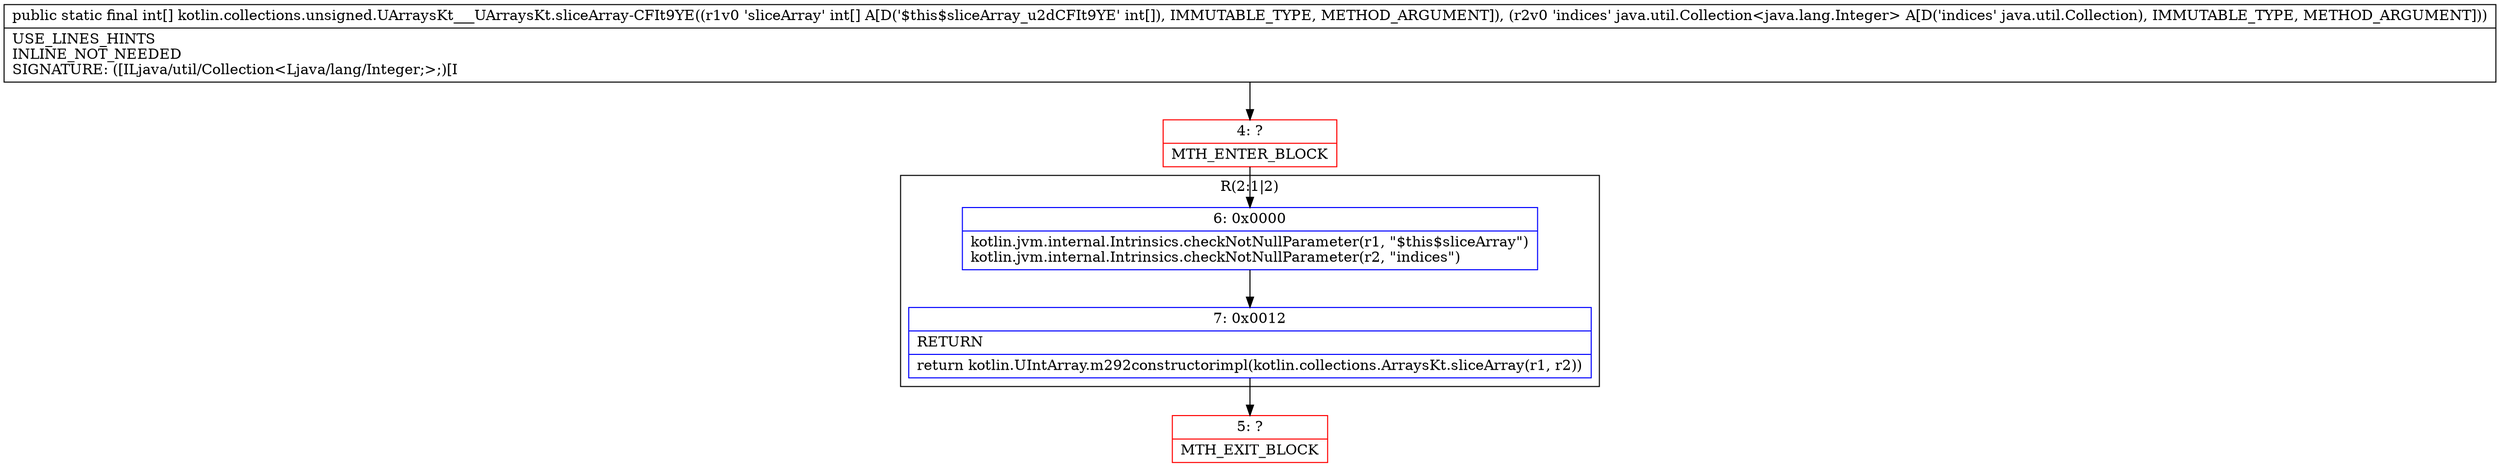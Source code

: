 digraph "CFG forkotlin.collections.unsigned.UArraysKt___UArraysKt.sliceArray\-CFIt9YE([ILjava\/util\/Collection;)[I" {
subgraph cluster_Region_358726193 {
label = "R(2:1|2)";
node [shape=record,color=blue];
Node_6 [shape=record,label="{6\:\ 0x0000|kotlin.jvm.internal.Intrinsics.checkNotNullParameter(r1, \"$this$sliceArray\")\lkotlin.jvm.internal.Intrinsics.checkNotNullParameter(r2, \"indices\")\l}"];
Node_7 [shape=record,label="{7\:\ 0x0012|RETURN\l|return kotlin.UIntArray.m292constructorimpl(kotlin.collections.ArraysKt.sliceArray(r1, r2))\l}"];
}
Node_4 [shape=record,color=red,label="{4\:\ ?|MTH_ENTER_BLOCK\l}"];
Node_5 [shape=record,color=red,label="{5\:\ ?|MTH_EXIT_BLOCK\l}"];
MethodNode[shape=record,label="{public static final int[] kotlin.collections.unsigned.UArraysKt___UArraysKt.sliceArray\-CFIt9YE((r1v0 'sliceArray' int[] A[D('$this$sliceArray_u2dCFIt9YE' int[]), IMMUTABLE_TYPE, METHOD_ARGUMENT]), (r2v0 'indices' java.util.Collection\<java.lang.Integer\> A[D('indices' java.util.Collection), IMMUTABLE_TYPE, METHOD_ARGUMENT]))  | USE_LINES_HINTS\lINLINE_NOT_NEEDED\lSIGNATURE: ([ILjava\/util\/Collection\<Ljava\/lang\/Integer;\>;)[I\l}"];
MethodNode -> Node_4;Node_6 -> Node_7;
Node_7 -> Node_5;
Node_4 -> Node_6;
}

